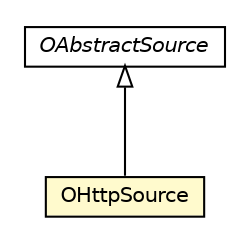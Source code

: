 #!/usr/local/bin/dot
#
# Class diagram 
# Generated by UMLGraph version R5_6-24-gf6e263 (http://www.umlgraph.org/)
#

digraph G {
	edge [fontname="Helvetica",fontsize=10,labelfontname="Helvetica",labelfontsize=10];
	node [fontname="Helvetica",fontsize=10,shape=plaintext];
	nodesep=0.25;
	ranksep=0.5;
	// com.orientechnologies.orient.etl.source.OAbstractSource
	c1969163 [label=<<table title="com.orientechnologies.orient.etl.source.OAbstractSource" border="0" cellborder="1" cellspacing="0" cellpadding="2" port="p" href="./OAbstractSource.html">
		<tr><td><table border="0" cellspacing="0" cellpadding="1">
<tr><td align="center" balign="center"><font face="Helvetica-Oblique"> OAbstractSource </font></td></tr>
		</table></td></tr>
		</table>>, URL="./OAbstractSource.html", fontname="Helvetica", fontcolor="black", fontsize=10.0];
	// com.orientechnologies.orient.etl.source.OHttpSource
	c1969164 [label=<<table title="com.orientechnologies.orient.etl.source.OHttpSource" border="0" cellborder="1" cellspacing="0" cellpadding="2" port="p" bgcolor="lemonChiffon" href="./OHttpSource.html">
		<tr><td><table border="0" cellspacing="0" cellpadding="1">
<tr><td align="center" balign="center"> OHttpSource </td></tr>
		</table></td></tr>
		</table>>, URL="./OHttpSource.html", fontname="Helvetica", fontcolor="black", fontsize=10.0];
	//com.orientechnologies.orient.etl.source.OHttpSource extends com.orientechnologies.orient.etl.source.OAbstractSource
	c1969163:p -> c1969164:p [dir=back,arrowtail=empty];
}

